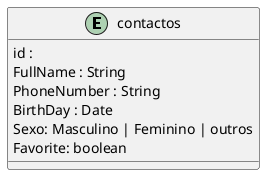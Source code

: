 @startuml trabalho


entity contactos {
  id :
  FullName : String
  PhoneNumber : String
  BirthDay : Date
  Sexo: Masculino | Feminino | outros
  Favorite: boolean
}


@enduml